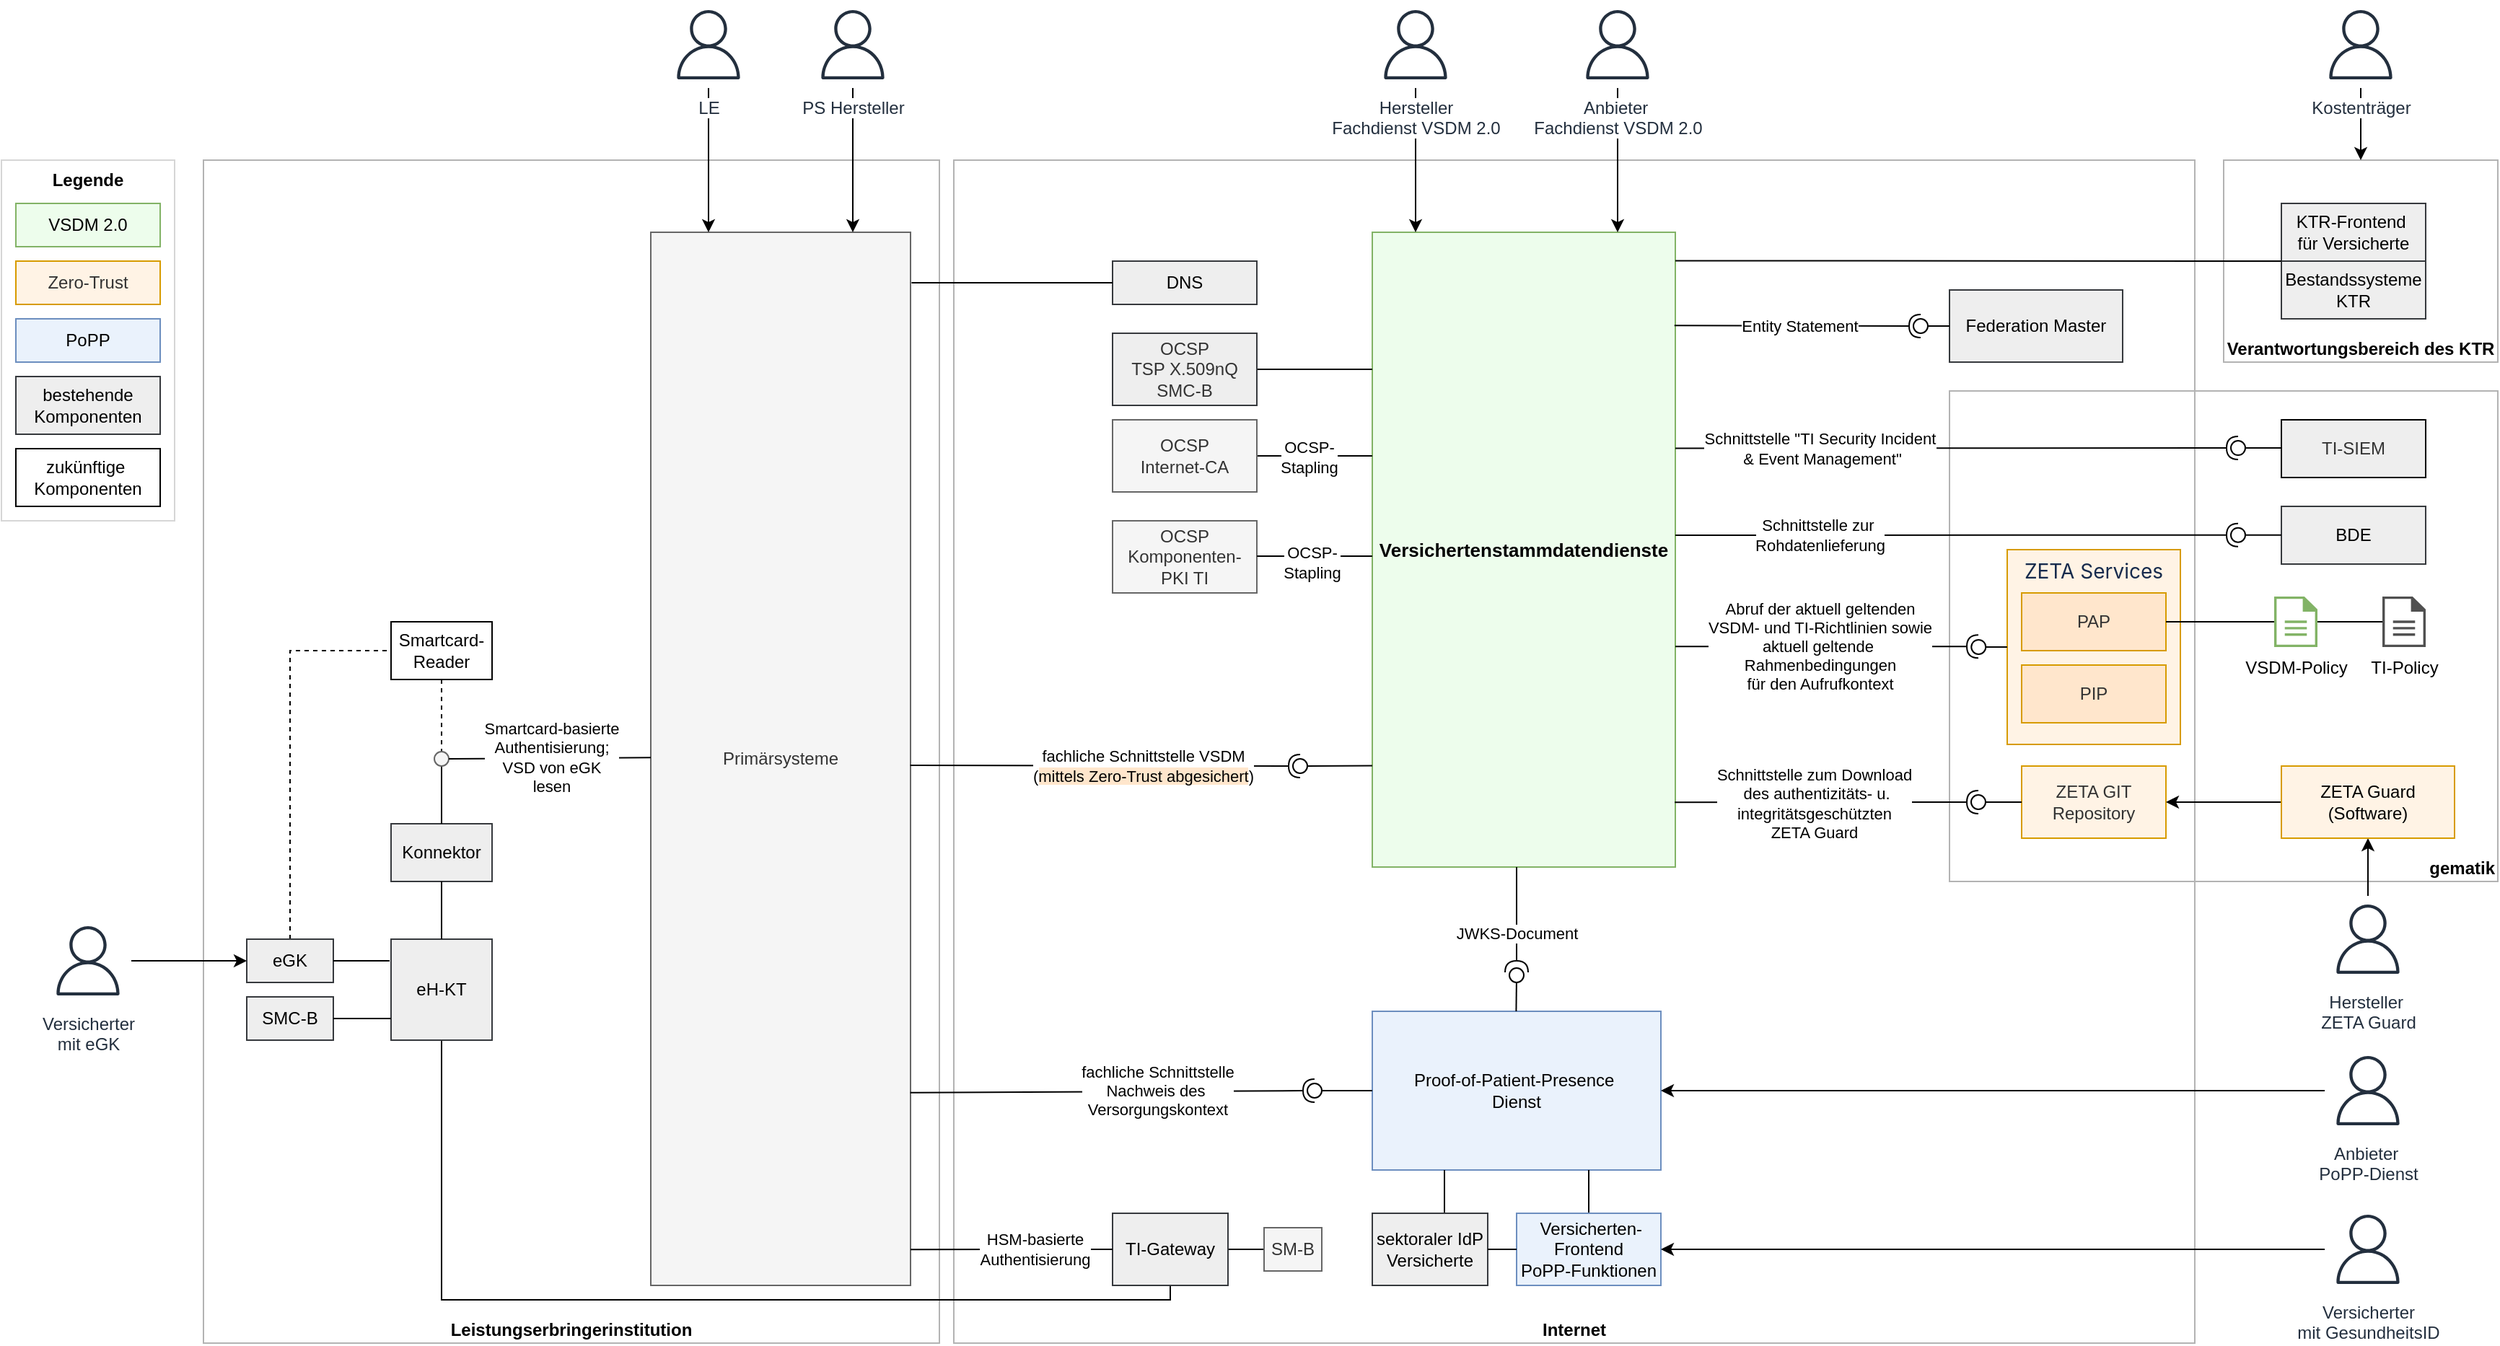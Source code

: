 <?xml version="1.0" encoding="UTF-8"?>
<mxfile version="24.9.3">
  <diagram id="Ito_MyNbZtN8Uy-qMeaC" name="Seite-1">
    <mxGraphModel dx="1962" dy="504" grid="1" gridSize="10" guides="1" tooltips="1" connect="1" arrows="1" fold="1" page="0" pageScale="1" pageWidth="827" pageHeight="1169" math="0" shadow="0">
      <root>
        <mxCell id="0" />
        <mxCell id="1" parent="0" />
        <mxCell id="FyHCh8bEskAlY5_nFXaD-1" value="&lt;b&gt;Internet&lt;/b&gt;" style="rounded=0;whiteSpace=wrap;html=1;fillColor=none;verticalAlign=bottom;strokeColor=#B3B3B3;" parent="1" vertex="1">
          <mxGeometry x="320" y="580" width="860" height="820" as="geometry" />
        </mxCell>
        <mxCell id="7r3_GzcPA1Ff1srK4CZt-50" value="&lt;b&gt;gematik&lt;/b&gt;" style="rounded=0;whiteSpace=wrap;html=1;fillColor=none;verticalAlign=bottom;strokeColor=#B3B3B3;align=right;" parent="1" vertex="1">
          <mxGeometry x="1010" y="740" width="380" height="340" as="geometry" />
        </mxCell>
        <mxCell id="7r3_GzcPA1Ff1srK4CZt-43" value="&lt;b&gt;Leistungserbringerinstitution&lt;/b&gt;" style="rounded=0;whiteSpace=wrap;html=1;fillColor=none;verticalAlign=bottom;strokeColor=#B3B3B3;" parent="1" vertex="1">
          <mxGeometry x="-200" y="580" width="510" height="820" as="geometry" />
        </mxCell>
        <mxCell id="4OYm2e_6WiD1Fyj-02Lt-1" value="&lt;b&gt;Verantwortungsbereich des KTR&lt;/b&gt;" style="rounded=0;whiteSpace=wrap;html=1;fillColor=none;verticalAlign=bottom;strokeColor=#B3B3B3;" parent="1" vertex="1">
          <mxGeometry x="1200" y="580" width="190" height="140" as="geometry" />
        </mxCell>
        <mxCell id="DJ1CTEhH9MOjnAV6Be49-39" value="Primärsysteme" style="rounded=0;whiteSpace=wrap;html=1;fillColor=#f5f5f5;strokeColor=#666666;verticalAlign=middle;fontColor=#333333;" parent="1" vertex="1">
          <mxGeometry x="110" y="630" width="180" height="730" as="geometry" />
        </mxCell>
        <mxCell id="DJ1CTEhH9MOjnAV6Be49-136" value="&lt;b style=&quot;font-size: 13px;&quot;&gt;Versichertenstammdatendienste&lt;/b&gt;" style="rounded=0;whiteSpace=wrap;html=1;fillColor=#EDFDEC;verticalAlign=middle;strokeColor=#82B366;strokeWidth=1;fontSize=13;" parent="1" vertex="1">
          <mxGeometry x="610" y="630" width="210" height="440" as="geometry" />
        </mxCell>
        <mxCell id="DJ1CTEhH9MOjnAV6Be49-88" value="" style="ellipse;whiteSpace=wrap;html=1;align=center;aspect=fixed;fillColor=none;strokeColor=none;resizable=0;perimeter=centerPerimeter;rotatable=0;allowArrows=0;points=[];outlineConnect=1;" parent="1" vertex="1">
          <mxGeometry x="135" y="910" width="10" height="10" as="geometry" />
        </mxCell>
        <mxCell id="DJ1CTEhH9MOjnAV6Be49-121" value="&lt;div&gt;Konnektor&lt;/div&gt;" style="rounded=0;whiteSpace=wrap;html=1;fillColor=#eeeeee;strokeColor=#36393d;" parent="1" vertex="1">
          <mxGeometry x="-70" y="1040" width="70" height="40" as="geometry" />
        </mxCell>
        <mxCell id="eo8h5L6wb77sOftwjsDa-3" value="" style="edgeStyle=orthogonalEdgeStyle;rounded=0;orthogonalLoop=1;jettySize=auto;html=1;entryX=0;entryY=0.5;entryDx=0;entryDy=0;endArrow=none;endFill=0;exitX=0.5;exitY=0;exitDx=0;exitDy=0;dashed=1;" parent="1" source="DJ1CTEhH9MOjnAV6Be49-124" target="eo8h5L6wb77sOftwjsDa-1" edge="1">
          <mxGeometry relative="1" as="geometry">
            <mxPoint x="-190.0" y="960" as="targetPoint" />
            <Array as="points">
              <mxPoint x="-140" y="920" />
            </Array>
            <mxPoint x="-360" y="1030" as="sourcePoint" />
          </mxGeometry>
        </mxCell>
        <mxCell id="DJ1CTEhH9MOjnAV6Be49-124" value="&lt;div&gt;eGK&lt;/div&gt;" style="rounded=0;whiteSpace=wrap;html=1;fillColor=#eeeeee;strokeColor=#36393d;" parent="1" vertex="1">
          <mxGeometry x="-170" y="1120" width="60" height="30" as="geometry" />
        </mxCell>
        <mxCell id="DJ1CTEhH9MOjnAV6Be49-125" value="&lt;div&gt;SMC-B&lt;/div&gt;" style="rounded=0;whiteSpace=wrap;html=1;fillColor=#eeeeee;strokeColor=#36393d;" parent="1" vertex="1">
          <mxGeometry x="-170" y="1160" width="60" height="30" as="geometry" />
        </mxCell>
        <mxCell id="DJ1CTEhH9MOjnAV6Be49-128" value="" style="edgeStyle=orthogonalEdgeStyle;rounded=0;orthogonalLoop=1;jettySize=auto;html=1;endArrow=none;endFill=0;exitX=0.5;exitY=0;exitDx=0;exitDy=0;entryX=0.5;entryY=1;entryDx=0;entryDy=0;" parent="1" source="DJ1CTEhH9MOjnAV6Be49-121" target="apQYNu_TYjRLpaY6OhPT-10" edge="1">
          <mxGeometry relative="1" as="geometry">
            <mxPoint x="90" y="1090" as="sourcePoint" />
            <mxPoint x="35" y="970" as="targetPoint" />
            <Array as="points">
              <mxPoint x="-35" y="1020" />
              <mxPoint x="-35" y="1020" />
            </Array>
          </mxGeometry>
        </mxCell>
        <mxCell id="sghAxGwC1f5Z2AIIb8cQ-3" value="" style="edgeStyle=orthogonalEdgeStyle;rounded=0;orthogonalLoop=1;jettySize=auto;html=1;entryX=0.5;entryY=1;entryDx=0;entryDy=0;horizontal=0;endArrow=none;endFill=0;exitX=0.5;exitY=1;exitDx=0;exitDy=0;" parent="1" source="DJ1CTEhH9MOjnAV6Be49-129" target="5G5OT7JSmFy8RFtV0Rsk-2" edge="1">
          <mxGeometry relative="1" as="geometry">
            <mxPoint x="480" y="1440" as="targetPoint" />
            <Array as="points">
              <mxPoint x="470" y="1370" />
              <mxPoint x="-35" y="1370" />
            </Array>
          </mxGeometry>
        </mxCell>
        <mxCell id="sghAxGwC1f5Z2AIIb8cQ-5" value="" style="edgeStyle=orthogonalEdgeStyle;rounded=0;orthogonalLoop=1;jettySize=auto;html=1;endArrow=none;endFill=0;" parent="1" source="DJ1CTEhH9MOjnAV6Be49-129" target="sghAxGwC1f5Z2AIIb8cQ-4" edge="1">
          <mxGeometry relative="1" as="geometry" />
        </mxCell>
        <mxCell id="DJ1CTEhH9MOjnAV6Be49-129" value="&lt;div&gt;TI-Gateway&lt;/div&gt;" style="rounded=0;whiteSpace=wrap;html=1;fillColor=#eeeeee;strokeColor=#36393d;" parent="1" vertex="1">
          <mxGeometry x="430" y="1310" width="80" height="50" as="geometry" />
        </mxCell>
        <mxCell id="DJ1CTEhH9MOjnAV6Be49-150" value="&lt;div&gt;KTR-Frontend&amp;nbsp;&lt;/div&gt;&lt;div&gt;für Versicherte&lt;/div&gt;" style="rounded=0;whiteSpace=wrap;html=1;fillColor=#eeeeee;strokeColor=#36393d;" parent="1" vertex="1">
          <mxGeometry x="1240" y="610" width="100" height="40" as="geometry" />
        </mxCell>
        <mxCell id="5G5OT7JSmFy8RFtV0Rsk-2" value="eH-KT" style="rounded=0;whiteSpace=wrap;html=1;fillColor=#eeeeee;strokeColor=#36393d;" parent="1" vertex="1">
          <mxGeometry x="-70" y="1120" width="70" height="70" as="geometry" />
        </mxCell>
        <mxCell id="_t8oclMrCzKPHawvDF4B-3" value="&lt;div&gt;Bestandssysteme&lt;/div&gt;&lt;div&gt;KTR&lt;/div&gt;" style="rounded=0;whiteSpace=wrap;html=1;fillColor=#eeeeee;strokeColor=#36393d;" parent="1" vertex="1">
          <mxGeometry x="1240" y="650" width="100" height="40" as="geometry" />
        </mxCell>
        <mxCell id="iwv0ETxdwZzR3giWEsvY-16" value="&lt;span style=&quot;font-weight: normal;&quot;&gt;Proof-of-Patient-Presence&amp;nbsp;&lt;/span&gt;&lt;div&gt;&lt;span style=&quot;font-weight: normal;&quot;&gt;Dienst&lt;/span&gt;&lt;/div&gt;" style="rounded=0;whiteSpace=wrap;html=1;fillColor=#EAF2FC;strokeColor=#6c8ebf;verticalAlign=middle;fontStyle=1" parent="1" vertex="1">
          <mxGeometry x="610" y="1170" width="200" height="110" as="geometry" />
        </mxCell>
        <mxCell id="iwv0ETxdwZzR3giWEsvY-18" value="" style="rounded=0;orthogonalLoop=1;jettySize=auto;html=1;endArrow=oval;endFill=0;sketch=0;sourcePerimeterSpacing=0;targetPerimeterSpacing=0;endSize=10;exitX=0;exitY=0.5;exitDx=0;exitDy=0;" parent="1" source="iwv0ETxdwZzR3giWEsvY-16" edge="1">
          <mxGeometry relative="1" as="geometry">
            <mxPoint x="620" y="1224.58" as="sourcePoint" />
            <mxPoint x="570" y="1225" as="targetPoint" />
          </mxGeometry>
        </mxCell>
        <mxCell id="iwv0ETxdwZzR3giWEsvY-19" value="" style="rounded=0;orthogonalLoop=1;jettySize=auto;html=1;endArrow=halfCircle;endFill=0;endSize=6;strokeWidth=1;sketch=0;exitX=0.999;exitY=0.817;exitDx=0;exitDy=0;exitPerimeter=0;" parent="1" source="DJ1CTEhH9MOjnAV6Be49-39" edge="1">
          <mxGeometry relative="1" as="geometry">
            <mxPoint x="290" y="1224" as="sourcePoint" />
            <mxPoint x="570" y="1225" as="targetPoint" />
            <Array as="points" />
          </mxGeometry>
        </mxCell>
        <mxCell id="iwv0ETxdwZzR3giWEsvY-20" value="&lt;div&gt;fachliche Schnittstelle&lt;/div&gt;&lt;div&gt;Nachweis des&amp;nbsp;&lt;div&gt;Versorgungskontext&lt;/div&gt;&lt;/div&gt;" style="edgeLabel;html=1;align=center;verticalAlign=middle;resizable=0;points=[];" parent="iwv0ETxdwZzR3giWEsvY-19" vertex="1" connectable="0">
          <mxGeometry x="-0.055" y="1" relative="1" as="geometry">
            <mxPoint x="38" as="offset" />
          </mxGeometry>
        </mxCell>
        <mxCell id="eo8h5L6wb77sOftwjsDa-4" value="" style="edgeStyle=orthogonalEdgeStyle;rounded=0;orthogonalLoop=1;jettySize=auto;html=1;endArrow=none;endFill=0;entryX=0.5;entryY=0;entryDx=0;entryDy=0;dashed=1;" parent="1" source="eo8h5L6wb77sOftwjsDa-1" target="apQYNu_TYjRLpaY6OhPT-10" edge="1">
          <mxGeometry relative="1" as="geometry">
            <mxPoint x="-85" y="970" as="targetPoint" />
            <Array as="points">
              <mxPoint x="-35" y="950" />
              <mxPoint x="-35" y="950" />
            </Array>
          </mxGeometry>
        </mxCell>
        <mxCell id="eo8h5L6wb77sOftwjsDa-1" value="Smartcard-Reader" style="rounded=0;whiteSpace=wrap;html=1;" parent="1" vertex="1">
          <mxGeometry x="-70" y="900" width="70" height="40" as="geometry" />
        </mxCell>
        <mxCell id="PK8wyOWPcJrgQUWyqHeW-10" value="" style="edgeStyle=orthogonalEdgeStyle;rounded=0;orthogonalLoop=1;jettySize=auto;html=1;endArrow=none;endFill=0;entryX=0;entryY=1;entryDx=0;entryDy=0;exitX=1;exitY=0.045;exitDx=0;exitDy=0;exitPerimeter=0;" parent="1" source="DJ1CTEhH9MOjnAV6Be49-136" target="DJ1CTEhH9MOjnAV6Be49-150" edge="1">
          <mxGeometry relative="1" as="geometry">
            <Array as="points">
              <mxPoint x="955" y="650" />
            </Array>
            <mxPoint x="800" y="730" as="targetPoint" />
            <mxPoint x="820" y="680" as="sourcePoint" />
          </mxGeometry>
        </mxCell>
        <mxCell id="PK8wyOWPcJrgQUWyqHeW-22" value="&lt;div style=&quot;color: rgb(51, 51, 51);&quot;&gt;ZETA GIT Repository&lt;/div&gt;" style="rounded=0;whiteSpace=wrap;html=1;fillColor=#FFF3E5;strokeColor=#D79B00;" parent="1" vertex="1">
          <mxGeometry x="1060" y="1000" width="100" height="50" as="geometry" />
        </mxCell>
        <mxCell id="PK8wyOWPcJrgQUWyqHeW-27" value="" style="edgeStyle=orthogonalEdgeStyle;rounded=0;orthogonalLoop=1;jettySize=auto;html=1;endArrow=none;endFill=0;exitX=1;exitY=0.5;exitDx=0;exitDy=0;" parent="1" source="PK8wyOWPcJrgQUWyqHeW-28" edge="1">
          <mxGeometry relative="1" as="geometry">
            <mxPoint x="1215" y="1060" as="sourcePoint" />
            <Array as="points">
              <mxPoint x="610" y="725" />
            </Array>
            <mxPoint x="610" y="725" as="targetPoint" />
          </mxGeometry>
        </mxCell>
        <mxCell id="PK8wyOWPcJrgQUWyqHeW-28" value="&lt;div style=&quot;color: rgb(51, 51, 51);&quot;&gt;OCSP&lt;/div&gt;&lt;div style=&quot;color: rgb(51, 51, 51);&quot;&gt;TSP X.509nQ&lt;/div&gt;&lt;div style=&quot;color: rgb(51, 51, 51);&quot;&gt;SMC-B&lt;/div&gt;" style="rounded=0;whiteSpace=wrap;html=1;fillColor=#eeeeee;strokeColor=#36393d;" parent="1" vertex="1">
          <mxGeometry x="430" y="700" width="100" height="50" as="geometry" />
        </mxCell>
        <mxCell id="PK8wyOWPcJrgQUWyqHeW-34" value="&lt;span style=&quot;&quot;&gt;VSDM-Policy&lt;/span&gt;" style="sketch=0;pointerEvents=1;shadow=0;dashed=0;html=1;strokeColor=none;fillColor=#82B366;labelPosition=center;verticalLabelPosition=bottom;verticalAlign=top;outlineConnect=0;align=center;shape=mxgraph.office.concepts.document;labelBackgroundColor=#FFFFFF;" parent="1" vertex="1">
          <mxGeometry x="1235" y="882.5" width="30" height="35" as="geometry" />
        </mxCell>
        <mxCell id="PK8wyOWPcJrgQUWyqHeW-36" value="&lt;div&gt;DNS&lt;/div&gt;" style="rounded=0;whiteSpace=wrap;html=1;fillColor=#eeeeee;strokeColor=#36393d;" parent="1" vertex="1">
          <mxGeometry x="430" y="650" width="100" height="30" as="geometry" />
        </mxCell>
        <mxCell id="PK8wyOWPcJrgQUWyqHeW-37" value="" style="edgeStyle=orthogonalEdgeStyle;rounded=0;orthogonalLoop=1;jettySize=auto;html=1;endArrow=none;endFill=0;entryX=0.75;entryY=1;entryDx=0;entryDy=0;" parent="1" target="iwv0ETxdwZzR3giWEsvY-16" edge="1">
          <mxGeometry relative="1" as="geometry">
            <mxPoint x="810" y="1255" as="targetPoint" />
            <mxPoint x="760" y="1310" as="sourcePoint" />
            <Array as="points">
              <mxPoint x="760" y="1310" />
              <mxPoint x="760" y="1310" />
            </Array>
          </mxGeometry>
        </mxCell>
        <mxCell id="F00vXslu6UJQkv7DA1sc-1" value="&lt;b&gt;Legende&lt;/b&gt;" style="rounded=0;whiteSpace=wrap;html=1;fillColor=none;verticalAlign=top;strokeColor=#D6D6D6;" parent="1" vertex="1">
          <mxGeometry x="-340" y="580" width="120" height="250" as="geometry" />
        </mxCell>
        <mxCell id="F00vXslu6UJQkv7DA1sc-2" value="VSDM 2.0" style="rounded=0;whiteSpace=wrap;html=1;fillColor=#EDFDEC;verticalAlign=middle;strokeColor=#82B366;strokeWidth=1;" parent="1" vertex="1">
          <mxGeometry x="-330" y="610" width="100" height="30" as="geometry" />
        </mxCell>
        <mxCell id="F00vXslu6UJQkv7DA1sc-3" value="&lt;div style=&quot;color: rgb(51, 51, 51);&quot;&gt;Zero-Trust&lt;/div&gt;" style="rounded=0;whiteSpace=wrap;html=1;fillColor=#FFF3E5;strokeColor=#D79B00;verticalAlign=middle;" parent="1" vertex="1">
          <mxGeometry x="-330" y="650" width="100" height="30" as="geometry" />
        </mxCell>
        <mxCell id="F00vXslu6UJQkv7DA1sc-4" value="PoPP" style="rounded=0;whiteSpace=wrap;html=1;fillColor=#EAF2FC;strokeColor=#6c8ebf;verticalAlign=middle;" parent="1" vertex="1">
          <mxGeometry x="-330" y="690" width="100" height="30" as="geometry" />
        </mxCell>
        <mxCell id="F00vXslu6UJQkv7DA1sc-5" value="&lt;div&gt;bestehende&lt;/div&gt;&lt;div&gt;Komponenten&lt;/div&gt;" style="rounded=0;whiteSpace=wrap;html=1;fillColor=#eeeeee;strokeColor=#36393d;verticalAlign=middle;" parent="1" vertex="1">
          <mxGeometry x="-330" y="730" width="100" height="40" as="geometry" />
        </mxCell>
        <mxCell id="xw6-G3KP_joXvZ01hYXk-2" value="" style="edgeStyle=orthogonalEdgeStyle;rounded=0;orthogonalLoop=1;jettySize=auto;html=1;endArrow=none;endFill=0;entryX=0.25;entryY=1;entryDx=0;entryDy=0;exitX=0.5;exitY=0;exitDx=0;exitDy=0;" parent="1" target="iwv0ETxdwZzR3giWEsvY-16" edge="1">
          <mxGeometry relative="1" as="geometry">
            <mxPoint x="810" y="1190" as="targetPoint" />
            <mxPoint x="650" y="1310" as="sourcePoint" />
            <Array as="points">
              <mxPoint x="660" y="1310" />
            </Array>
          </mxGeometry>
        </mxCell>
        <mxCell id="7r3_GzcPA1Ff1srK4CZt-14" value="&lt;div&gt;&amp;nbsp;Versicherten-Frontend&lt;/div&gt;&lt;div&gt;&lt;span style=&quot;background-color: initial;&quot;&gt;PoPP-&lt;/span&gt;Funktionen&lt;/div&gt;" style="rounded=0;whiteSpace=wrap;html=1;fillColor=#EAF2FC;strokeColor=#6C8EBF;" parent="1" vertex="1">
          <mxGeometry x="710" y="1310" width="100" height="50" as="geometry" />
        </mxCell>
        <mxCell id="7r3_GzcPA1Ff1srK4CZt-15" value="&lt;div&gt;sektoraler&amp;nbsp;&lt;span style=&quot;background-color: initial;&quot;&gt;IdP&lt;/span&gt;&lt;/div&gt;&lt;div&gt;Versicherte&lt;/div&gt;" style="rounded=0;whiteSpace=wrap;html=1;fillColor=#eeeeee;strokeColor=#36393d;" parent="1" vertex="1">
          <mxGeometry x="610" y="1310" width="80" height="50" as="geometry" />
        </mxCell>
        <mxCell id="7r3_GzcPA1Ff1srK4CZt-16" value="" style="edgeStyle=orthogonalEdgeStyle;rounded=0;orthogonalLoop=1;jettySize=auto;html=1;endArrow=none;endFill=0;" parent="1" source="7r3_GzcPA1Ff1srK4CZt-14" target="7r3_GzcPA1Ff1srK4CZt-15" edge="1">
          <mxGeometry relative="1" as="geometry" />
        </mxCell>
        <mxCell id="7r3_GzcPA1Ff1srK4CZt-41" value="" style="edgeStyle=orthogonalEdgeStyle;rounded=0;orthogonalLoop=1;jettySize=auto;html=1;entryX=0.5;entryY=1;entryDx=0;entryDy=0;" parent="1" source="7r3_GzcPA1Ff1srK4CZt-20" target="7r3_GzcPA1Ff1srK4CZt-38" edge="1">
          <mxGeometry relative="1" as="geometry">
            <mxPoint x="1450" y="940" as="targetPoint" />
          </mxGeometry>
        </mxCell>
        <mxCell id="7r3_GzcPA1Ff1srK4CZt-20" value="&lt;span style=&quot;background-color: rgb(255, 255, 255);&quot;&gt;Hersteller&amp;nbsp;&lt;/span&gt;&lt;div&gt;&lt;span style=&quot;background-color: rgb(255, 255, 255);&quot;&gt;ZETA Guard&lt;/span&gt;&lt;/div&gt;" style="sketch=0;outlineConnect=0;fontColor=#232F3E;gradientColor=none;strokeColor=#232F3E;fillColor=#ffffff;dashed=0;verticalLabelPosition=bottom;verticalAlign=top;align=center;html=1;fontSize=12;fontStyle=0;aspect=fixed;shape=mxgraph.aws4.resourceIcon;resIcon=mxgraph.aws4.user;" parent="1" vertex="1">
          <mxGeometry x="1270" y="1090" width="60" height="60" as="geometry" />
        </mxCell>
        <mxCell id="7r3_GzcPA1Ff1srK4CZt-22" value="" style="edgeStyle=orthogonalEdgeStyle;rounded=0;orthogonalLoop=1;jettySize=auto;html=1;" parent="1" source="7r3_GzcPA1Ff1srK4CZt-21" edge="1">
          <mxGeometry relative="1" as="geometry">
            <mxPoint x="780" y="630" as="targetPoint" />
          </mxGeometry>
        </mxCell>
        <mxCell id="7r3_GzcPA1Ff1srK4CZt-21" value="&lt;span style=&quot;background-color: rgb(255, 255, 255);&quot;&gt;Anbieter&amp;nbsp;&lt;/span&gt;&lt;div&gt;&lt;span style=&quot;background-color: rgb(255, 255, 255);&quot;&gt;Fachdienst VSDM 2.0&lt;/span&gt;&lt;/div&gt;" style="sketch=0;outlineConnect=0;fontColor=#232F3E;gradientColor=none;strokeColor=#232F3E;fillColor=#ffffff;dashed=0;verticalLabelPosition=bottom;verticalAlign=top;align=center;html=1;fontSize=12;fontStyle=0;aspect=fixed;shape=mxgraph.aws4.resourceIcon;resIcon=mxgraph.aws4.user;" parent="1" vertex="1">
          <mxGeometry x="750" y="470" width="60" height="60" as="geometry" />
        </mxCell>
        <mxCell id="7r3_GzcPA1Ff1srK4CZt-23" value="" style="edgeStyle=orthogonalEdgeStyle;rounded=0;orthogonalLoop=1;jettySize=auto;html=1;" parent="1" source="7r3_GzcPA1Ff1srK4CZt-24" edge="1">
          <mxGeometry relative="1" as="geometry">
            <mxPoint x="150" y="630" as="targetPoint" />
          </mxGeometry>
        </mxCell>
        <mxCell id="7r3_GzcPA1Ff1srK4CZt-24" value="&lt;span style=&quot;background-color: rgb(255, 255, 255);&quot;&gt;LE&lt;/span&gt;" style="sketch=0;outlineConnect=0;fontColor=#232F3E;gradientColor=none;strokeColor=#232F3E;fillColor=#ffffff;dashed=0;verticalLabelPosition=bottom;verticalAlign=top;align=center;html=1;fontSize=12;fontStyle=0;aspect=fixed;shape=mxgraph.aws4.resourceIcon;resIcon=mxgraph.aws4.user;" parent="1" vertex="1">
          <mxGeometry x="120" y="470" width="60" height="60" as="geometry" />
        </mxCell>
        <mxCell id="7r3_GzcPA1Ff1srK4CZt-25" value="" style="edgeStyle=orthogonalEdgeStyle;rounded=0;orthogonalLoop=1;jettySize=auto;html=1;" parent="1" source="7r3_GzcPA1Ff1srK4CZt-26" edge="1">
          <mxGeometry relative="1" as="geometry">
            <mxPoint x="250" y="630" as="targetPoint" />
          </mxGeometry>
        </mxCell>
        <mxCell id="7r3_GzcPA1Ff1srK4CZt-26" value="&lt;span style=&quot;background-color: rgb(255, 255, 255);&quot;&gt;PS Hersteller&lt;/span&gt;" style="sketch=0;outlineConnect=0;fontColor=#232F3E;gradientColor=none;strokeColor=#232F3E;fillColor=#ffffff;dashed=0;verticalLabelPosition=bottom;verticalAlign=top;align=center;html=1;fontSize=12;fontStyle=0;aspect=fixed;shape=mxgraph.aws4.resourceIcon;resIcon=mxgraph.aws4.user;" parent="1" vertex="1">
          <mxGeometry x="220" y="470" width="60" height="60" as="geometry" />
        </mxCell>
        <mxCell id="7r3_GzcPA1Ff1srK4CZt-30" value="" style="edgeStyle=orthogonalEdgeStyle;rounded=0;orthogonalLoop=1;jettySize=auto;html=1;entryX=1;entryY=0.5;entryDx=0;entryDy=0;" parent="1" source="7r3_GzcPA1Ff1srK4CZt-27" target="7r3_GzcPA1Ff1srK4CZt-14" edge="1">
          <mxGeometry relative="1" as="geometry">
            <mxPoint x="860" y="1335" as="targetPoint" />
          </mxGeometry>
        </mxCell>
        <mxCell id="7r3_GzcPA1Ff1srK4CZt-27" value="&lt;span style=&quot;background-color: rgb(255, 255, 255);&quot;&gt;Versicherter&lt;/span&gt;&lt;div&gt;&lt;span style=&quot;background-color: rgb(255, 255, 255);&quot;&gt;mit GesundheitsID&lt;/span&gt;&lt;/div&gt;" style="sketch=0;outlineConnect=0;fontColor=#232F3E;gradientColor=none;strokeColor=#232F3E;fillColor=#ffffff;dashed=0;verticalLabelPosition=bottom;verticalAlign=top;align=center;html=1;fontSize=12;fontStyle=0;aspect=fixed;shape=mxgraph.aws4.resourceIcon;resIcon=mxgraph.aws4.user;" parent="1" vertex="1">
          <mxGeometry x="1270" y="1305" width="60" height="60" as="geometry" />
        </mxCell>
        <mxCell id="7r3_GzcPA1Ff1srK4CZt-32" value="" style="edgeStyle=orthogonalEdgeStyle;rounded=0;orthogonalLoop=1;jettySize=auto;html=1;entryX=0;entryY=0.5;entryDx=0;entryDy=0;" parent="1" source="7r3_GzcPA1Ff1srK4CZt-31" target="DJ1CTEhH9MOjnAV6Be49-124" edge="1">
          <mxGeometry relative="1" as="geometry" />
        </mxCell>
        <mxCell id="7r3_GzcPA1Ff1srK4CZt-31" value="&lt;span style=&quot;background-color: rgb(255, 255, 255);&quot;&gt;Versicherter&lt;/span&gt;&lt;div&gt;&lt;span style=&quot;background-color: rgb(255, 255, 255);&quot;&gt;mit eGK&lt;/span&gt;&lt;/div&gt;" style="sketch=0;outlineConnect=0;fontColor=#232F3E;gradientColor=none;strokeColor=#232F3E;fillColor=#ffffff;dashed=0;verticalLabelPosition=bottom;verticalAlign=top;align=center;html=1;fontSize=12;fontStyle=0;aspect=fixed;shape=mxgraph.aws4.resourceIcon;resIcon=mxgraph.aws4.user;" parent="1" vertex="1">
          <mxGeometry x="-310" y="1105" width="60" height="60" as="geometry" />
        </mxCell>
        <mxCell id="7r3_GzcPA1Ff1srK4CZt-35" value="" style="edgeStyle=orthogonalEdgeStyle;rounded=0;orthogonalLoop=1;jettySize=auto;html=1;entryX=1;entryY=0.5;entryDx=0;entryDy=0;" parent="1" source="7r3_GzcPA1Ff1srK4CZt-33" target="iwv0ETxdwZzR3giWEsvY-16" edge="1">
          <mxGeometry relative="1" as="geometry">
            <mxPoint x="880" y="1230.0" as="targetPoint" />
          </mxGeometry>
        </mxCell>
        <mxCell id="7r3_GzcPA1Ff1srK4CZt-33" value="&lt;span style=&quot;background-color: rgb(255, 255, 255);&quot;&gt;Anbieter&amp;nbsp;&lt;/span&gt;&lt;div&gt;&lt;span style=&quot;background-color: rgb(255, 255, 255);&quot;&gt;PoPP-Dienst&lt;/span&gt;&lt;/div&gt;" style="sketch=0;outlineConnect=0;fontColor=#232F3E;gradientColor=none;strokeColor=#232F3E;fillColor=#ffffff;dashed=0;verticalLabelPosition=bottom;verticalAlign=top;align=center;html=1;fontSize=12;fontStyle=0;aspect=fixed;shape=mxgraph.aws4.resourceIcon;resIcon=mxgraph.aws4.user;" parent="1" vertex="1">
          <mxGeometry x="1270" y="1195" width="60" height="60" as="geometry" />
        </mxCell>
        <mxCell id="7r3_GzcPA1Ff1srK4CZt-36" value="" style="edgeStyle=orthogonalEdgeStyle;rounded=0;orthogonalLoop=1;jettySize=auto;html=1;entryX=0.5;entryY=0;entryDx=0;entryDy=0;" parent="1" source="7r3_GzcPA1Ff1srK4CZt-37" target="4OYm2e_6WiD1Fyj-02Lt-1" edge="1">
          <mxGeometry relative="1" as="geometry">
            <mxPoint x="1451" y="600" as="targetPoint" />
          </mxGeometry>
        </mxCell>
        <mxCell id="7r3_GzcPA1Ff1srK4CZt-37" value="&lt;span style=&quot;background-color: rgb(255, 255, 255);&quot;&gt;Kostenträger&lt;/span&gt;" style="sketch=0;outlineConnect=0;fontColor=#232F3E;gradientColor=none;strokeColor=#232F3E;fillColor=#ffffff;dashed=0;verticalLabelPosition=bottom;verticalAlign=top;align=center;html=1;fontSize=12;fontStyle=0;aspect=fixed;shape=mxgraph.aws4.resourceIcon;resIcon=mxgraph.aws4.user;" parent="1" vertex="1">
          <mxGeometry x="1265" y="470" width="60" height="60" as="geometry" />
        </mxCell>
        <mxCell id="7r3_GzcPA1Ff1srK4CZt-39" value="" style="edgeStyle=orthogonalEdgeStyle;rounded=0;orthogonalLoop=1;jettySize=auto;html=1;" parent="1" source="7r3_GzcPA1Ff1srK4CZt-38" target="PK8wyOWPcJrgQUWyqHeW-22" edge="1">
          <mxGeometry relative="1" as="geometry" />
        </mxCell>
        <mxCell id="7r3_GzcPA1Ff1srK4CZt-38" value="&lt;div&gt;&lt;span style=&quot;background-color: initial;&quot;&gt;ZETA Guard (Software)&lt;/span&gt;&lt;/div&gt;" style="rounded=0;whiteSpace=wrap;html=1;align=center;verticalAlign=middle;fillColor=#fff3e5;strokeColor=#d79b00;" parent="1" vertex="1">
          <mxGeometry x="1240" y="1000" width="120" height="50" as="geometry" />
        </mxCell>
        <mxCell id="7r3_GzcPA1Ff1srK4CZt-44" value="" style="edgeStyle=orthogonalEdgeStyle;rounded=0;orthogonalLoop=1;jettySize=auto;html=1;endArrow=none;endFill=0;exitX=0;exitY=0.5;exitDx=0;exitDy=0;entryX=1;entryY=0.966;entryDx=0;entryDy=0;entryPerimeter=0;" parent="1" source="DJ1CTEhH9MOjnAV6Be49-129" target="DJ1CTEhH9MOjnAV6Be49-39" edge="1">
          <mxGeometry relative="1" as="geometry">
            <mxPoint x="255" y="1370" as="sourcePoint" />
            <mxPoint x="255" y="1300" as="targetPoint" />
            <Array as="points" />
          </mxGeometry>
        </mxCell>
        <mxCell id="7r3_GzcPA1Ff1srK4CZt-45" value="HSM-basierte&lt;div&gt;Authentisierung&lt;/div&gt;" style="edgeLabel;html=1;align=center;verticalAlign=middle;resizable=0;points=[];" parent="7r3_GzcPA1Ff1srK4CZt-44" vertex="1" connectable="0">
          <mxGeometry x="-0.032" relative="1" as="geometry">
            <mxPoint x="14" as="offset" />
          </mxGeometry>
        </mxCell>
        <mxCell id="7r3_GzcPA1Ff1srK4CZt-48" value="&lt;div&gt;TI-SIEM&lt;/div&gt;" style="rounded=0;whiteSpace=wrap;html=1;fillColor=#EEEEEE;strokeColor=#000000;fontColor=#333333;" parent="1" vertex="1">
          <mxGeometry x="1240" y="760" width="100" height="40" as="geometry" />
        </mxCell>
        <mxCell id="7r3_GzcPA1Ff1srK4CZt-49" value="&lt;div&gt;BDE&lt;/div&gt;" style="rounded=0;whiteSpace=wrap;html=1;fillColor=#eeeeee;strokeColor=#36393d;" parent="1" vertex="1">
          <mxGeometry x="1240" y="820" width="100" height="40" as="geometry" />
        </mxCell>
        <mxCell id="7r3_GzcPA1Ff1srK4CZt-54" value="" style="rounded=0;orthogonalLoop=1;jettySize=auto;html=1;endArrow=oval;endFill=0;sketch=0;sourcePerimeterSpacing=0;targetPerimeterSpacing=0;endSize=10;exitX=0;exitY=0.704;exitDx=0;exitDy=0;exitPerimeter=0;" parent="1" edge="1">
          <mxGeometry relative="1" as="geometry">
            <mxPoint x="610" y="999.76" as="sourcePoint" />
            <mxPoint x="560" y="1000" as="targetPoint" />
          </mxGeometry>
        </mxCell>
        <mxCell id="7r3_GzcPA1Ff1srK4CZt-55" value="" style="rounded=0;orthogonalLoop=1;jettySize=auto;html=1;endArrow=halfCircle;endFill=0;endSize=6;strokeWidth=1;sketch=0;exitX=0.999;exitY=0.424;exitDx=0;exitDy=0;exitPerimeter=0;" parent="1" edge="1">
          <mxGeometry relative="1" as="geometry">
            <mxPoint x="289.82" y="999.52" as="sourcePoint" />
            <mxPoint x="560" y="1000" as="targetPoint" />
            <Array as="points" />
          </mxGeometry>
        </mxCell>
        <mxCell id="7r3_GzcPA1Ff1srK4CZt-56" value="&lt;div&gt;&lt;div&gt;fachliche Schnittstelle VSDM&lt;/div&gt;(&lt;span style=&quot;background-color: rgb(255, 230, 204);&quot;&gt;mittels &lt;font style=&quot;&quot;&gt;Zero-Trust&lt;/font&gt; abgesichert&lt;/span&gt;)&lt;/div&gt;" style="edgeLabel;html=1;align=center;verticalAlign=middle;resizable=0;points=[];" parent="7r3_GzcPA1Ff1srK4CZt-55" vertex="1" connectable="0">
          <mxGeometry x="-0.055" y="1" relative="1" as="geometry">
            <mxPoint x="33" y="1" as="offset" />
          </mxGeometry>
        </mxCell>
        <mxCell id="7r3_GzcPA1Ff1srK4CZt-57" value="" style="edgeStyle=orthogonalEdgeStyle;rounded=0;orthogonalLoop=1;jettySize=auto;html=1;endArrow=none;endFill=0;startArrow=none;startFill=0;exitX=0;exitY=0.5;exitDx=0;exitDy=0;entryX=1.004;entryY=0.048;entryDx=0;entryDy=0;entryPerimeter=0;" parent="1" source="PK8wyOWPcJrgQUWyqHeW-36" target="DJ1CTEhH9MOjnAV6Be49-39" edge="1">
          <mxGeometry relative="1" as="geometry">
            <mxPoint x="430" y="679.68" as="sourcePoint" />
            <mxPoint x="290.18" y="679.72" as="targetPoint" />
          </mxGeometry>
        </mxCell>
        <mxCell id="apQYNu_TYjRLpaY6OhPT-9" value="" style="edgeStyle=orthogonalEdgeStyle;rounded=0;orthogonalLoop=1;jettySize=auto;html=1;endArrow=none;endFill=0;" parent="1" source="apQYNu_TYjRLpaY6OhPT-2" target="PK8wyOWPcJrgQUWyqHeW-34" edge="1">
          <mxGeometry relative="1" as="geometry" />
        </mxCell>
        <mxCell id="apQYNu_TYjRLpaY6OhPT-2" value="TI-Policy" style="sketch=0;pointerEvents=1;shadow=0;dashed=0;html=1;strokeColor=none;fillColor=#505050;labelPosition=center;verticalLabelPosition=bottom;verticalAlign=top;outlineConnect=0;align=center;shape=mxgraph.office.concepts.document;" parent="1" vertex="1">
          <mxGeometry x="1310" y="882.5" width="30" height="35" as="geometry" />
        </mxCell>
        <mxCell id="apQYNu_TYjRLpaY6OhPT-10" value="" style="ellipse;whiteSpace=wrap;html=1;aspect=fixed;fillColor=#f5f5f5;fontColor=#333333;strokeColor=#666666;" parent="1" vertex="1">
          <mxGeometry x="-40" y="990" width="10" height="10" as="geometry" />
        </mxCell>
        <mxCell id="apQYNu_TYjRLpaY6OhPT-11" value="" style="endArrow=none;html=1;rounded=0;exitX=1;exitY=0.5;exitDx=0;exitDy=0;entryX=0;entryY=0.718;entryDx=0;entryDy=0;entryPerimeter=0;" parent="1" source="apQYNu_TYjRLpaY6OhPT-10" edge="1">
          <mxGeometry width="50" height="50" relative="1" as="geometry">
            <mxPoint x="40" y="1040" as="sourcePoint" />
            <mxPoint x="110" y="994.14" as="targetPoint" />
          </mxGeometry>
        </mxCell>
        <mxCell id="apQYNu_TYjRLpaY6OhPT-12" value="Smartcard-basierte&lt;div&gt;Authentisierung;&lt;/div&gt;&lt;div&gt;VSD von eGK&lt;div&gt;lesen&lt;/div&gt;&lt;/div&gt;" style="edgeLabel;html=1;align=center;verticalAlign=middle;resizable=0;points=[];" parent="apQYNu_TYjRLpaY6OhPT-11" vertex="1" connectable="0">
          <mxGeometry x="0.017" y="1" relative="1" as="geometry">
            <mxPoint as="offset" />
          </mxGeometry>
        </mxCell>
        <mxCell id="apQYNu_TYjRLpaY6OhPT-13" value="" style="endArrow=none;html=1;rounded=0;exitX=1;exitY=0.5;exitDx=0;exitDy=0;" parent="1" source="DJ1CTEhH9MOjnAV6Be49-124" edge="1">
          <mxGeometry width="50" height="50" relative="1" as="geometry">
            <mxPoint x="-190" y="1130" as="sourcePoint" />
            <mxPoint x="-71" y="1135" as="targetPoint" />
          </mxGeometry>
        </mxCell>
        <mxCell id="apQYNu_TYjRLpaY6OhPT-14" value="" style="endArrow=none;html=1;rounded=0;entryX=0.5;entryY=1;entryDx=0;entryDy=0;exitX=0.5;exitY=0;exitDx=0;exitDy=0;" parent="1" source="5G5OT7JSmFy8RFtV0Rsk-2" target="DJ1CTEhH9MOjnAV6Be49-121" edge="1">
          <mxGeometry width="50" height="50" relative="1" as="geometry">
            <mxPoint x="-100" y="1150" as="sourcePoint" />
            <mxPoint x="-60" y="1150" as="targetPoint" />
          </mxGeometry>
        </mxCell>
        <mxCell id="reh_UI2RWjLL0A5mIvGm-1" value="" style="rounded=0;orthogonalLoop=1;jettySize=auto;html=1;endArrow=halfCircle;endFill=0;endSize=6;strokeWidth=1;sketch=0;exitX=0.998;exitY=0.898;exitDx=0;exitDy=0;exitPerimeter=0;" parent="1" source="DJ1CTEhH9MOjnAV6Be49-136" edge="1">
          <mxGeometry relative="1" as="geometry">
            <mxPoint x="1020" y="1045" as="sourcePoint" />
            <mxPoint x="1030" y="1025" as="targetPoint" />
          </mxGeometry>
        </mxCell>
        <mxCell id="dZ_cOnkLYJOFjsLMZ4Mg-4" value="Schnittstelle zum Download&lt;div&gt;&amp;nbsp;des authentizitäts- u.&lt;div&gt;integritätsgeschützten&lt;/div&gt;&lt;div&gt;ZETA Guard&lt;/div&gt;&lt;/div&gt;" style="edgeLabel;html=1;align=center;verticalAlign=middle;resizable=0;points=[];" parent="reh_UI2RWjLL0A5mIvGm-1" vertex="1" connectable="0">
          <mxGeometry x="-0.084" y="-1" relative="1" as="geometry">
            <mxPoint as="offset" />
          </mxGeometry>
        </mxCell>
        <mxCell id="reh_UI2RWjLL0A5mIvGm-3" value="" style="ellipse;whiteSpace=wrap;html=1;align=center;aspect=fixed;fillColor=none;strokeColor=none;resizable=0;perimeter=centerPerimeter;rotatable=0;allowArrows=0;points=[];outlineConnect=1;" parent="1" vertex="1">
          <mxGeometry x="995" y="1040" width="10" height="10" as="geometry" />
        </mxCell>
        <mxCell id="reh_UI2RWjLL0A5mIvGm-6" value="" style="rounded=0;orthogonalLoop=1;jettySize=auto;html=1;endArrow=halfCircle;endFill=0;endSize=6;strokeWidth=1;sketch=0;exitX=0.998;exitY=0.898;exitDx=0;exitDy=0;exitPerimeter=0;" parent="1" edge="1">
          <mxGeometry relative="1" as="geometry">
            <mxPoint x="820" y="917.1" as="sourcePoint" />
            <mxPoint x="1030" y="917.1" as="targetPoint" />
          </mxGeometry>
        </mxCell>
        <mxCell id="dZ_cOnkLYJOFjsLMZ4Mg-3" value="Abruf der aktuell geltenden &lt;br&gt;VSDM- und TI-Richtlinien sowie&lt;div&gt;aktuell geltende&amp;nbsp;&lt;/div&gt;&lt;div&gt;Rahmenbedingungen&lt;/div&gt;&lt;div&gt;für den Aufrufkontext&lt;/div&gt;" style="edgeLabel;html=1;align=center;verticalAlign=middle;resizable=0;points=[];" parent="reh_UI2RWjLL0A5mIvGm-6" vertex="1" connectable="0">
          <mxGeometry x="-0.048" relative="1" as="geometry">
            <mxPoint as="offset" />
          </mxGeometry>
        </mxCell>
        <mxCell id="reh_UI2RWjLL0A5mIvGm-8" value="" style="rounded=0;orthogonalLoop=1;jettySize=auto;html=1;endArrow=halfCircle;endFill=0;endSize=6;strokeWidth=1;sketch=0;" parent="1" edge="1">
          <mxGeometry relative="1" as="geometry">
            <mxPoint x="820" y="840" as="sourcePoint" />
            <mxPoint x="1210" y="839.83" as="targetPoint" />
          </mxGeometry>
        </mxCell>
        <mxCell id="dZ_cOnkLYJOFjsLMZ4Mg-5" value="Schnittstelle zur&amp;nbsp;&lt;br&gt;Rohdatenlieferung" style="edgeLabel;html=1;align=center;verticalAlign=middle;resizable=0;points=[];" parent="reh_UI2RWjLL0A5mIvGm-8" vertex="1" connectable="0">
          <mxGeometry x="-0.487" relative="1" as="geometry">
            <mxPoint as="offset" />
          </mxGeometry>
        </mxCell>
        <mxCell id="reh_UI2RWjLL0A5mIvGm-9" value="" style="rounded=0;orthogonalLoop=1;jettySize=auto;html=1;endArrow=oval;endFill=0;sketch=0;sourcePerimeterSpacing=0;targetPerimeterSpacing=0;endSize=10;exitX=0;exitY=0.5;exitDx=0;exitDy=0;entryX=0.1;entryY=0.838;entryDx=0;entryDy=0;entryPerimeter=0;" parent="1" edge="1">
          <mxGeometry relative="1" as="geometry">
            <mxPoint x="1240" y="839.83" as="sourcePoint" />
            <mxPoint x="1210" y="839.83" as="targetPoint" />
          </mxGeometry>
        </mxCell>
        <mxCell id="reh_UI2RWjLL0A5mIvGm-10" value="" style="rounded=0;orthogonalLoop=1;jettySize=auto;html=1;endArrow=halfCircle;endFill=0;endSize=6;strokeWidth=1;sketch=0;" parent="1" edge="1">
          <mxGeometry relative="1" as="geometry">
            <mxPoint x="820" y="779.69" as="sourcePoint" />
            <mxPoint x="1210" y="779.52" as="targetPoint" />
          </mxGeometry>
        </mxCell>
        <mxCell id="dZ_cOnkLYJOFjsLMZ4Mg-6" value="Schnittstelle &quot;TI Security Incident&lt;br&gt;&amp;nbsp;&amp;amp; Event Management&quot;" style="edgeLabel;html=1;align=center;verticalAlign=middle;resizable=0;points=[];" parent="reh_UI2RWjLL0A5mIvGm-10" vertex="1" connectable="0">
          <mxGeometry x="-0.559" y="1" relative="1" as="geometry">
            <mxPoint x="14" y="1" as="offset" />
          </mxGeometry>
        </mxCell>
        <mxCell id="reh_UI2RWjLL0A5mIvGm-11" value="" style="rounded=0;orthogonalLoop=1;jettySize=auto;html=1;endArrow=oval;endFill=0;sketch=0;sourcePerimeterSpacing=0;targetPerimeterSpacing=0;endSize=10;exitX=0;exitY=0.5;exitDx=0;exitDy=0;entryX=0.1;entryY=0.838;entryDx=0;entryDy=0;entryPerimeter=0;" parent="1" edge="1">
          <mxGeometry relative="1" as="geometry">
            <mxPoint x="1240" y="779.52" as="sourcePoint" />
            <mxPoint x="1210" y="779.52" as="targetPoint" />
          </mxGeometry>
        </mxCell>
        <mxCell id="B_xU9sxcOr1K7oJGHVKE-1" value="" style="rounded=0;orthogonalLoop=1;jettySize=auto;html=1;endArrow=oval;endFill=0;sketch=0;sourcePerimeterSpacing=0;targetPerimeterSpacing=0;endSize=10;exitX=0;exitY=0.5;exitDx=0;exitDy=0;entryX=0.1;entryY=0.838;entryDx=0;entryDy=0;entryPerimeter=0;" parent="1" edge="1">
          <mxGeometry relative="1" as="geometry">
            <mxPoint x="1060" y="1025" as="sourcePoint" />
            <mxPoint x="1030" y="1025" as="targetPoint" />
          </mxGeometry>
        </mxCell>
        <mxCell id="JAzlK_3H2ynIcp84bd6M-1" value="&lt;div style=&quot;color: rgb(51, 51, 51);&quot;&gt;&lt;span style=&quot;color: rgb(23, 43, 77); font-family: -apple-system, BlinkMacSystemFont, &amp;quot;Segoe UI&amp;quot;, Roboto, Oxygen, Ubuntu, &amp;quot;Fira Sans&amp;quot;, &amp;quot;Droid Sans&amp;quot;, &amp;quot;Helvetica Neue&amp;quot;, sans-serif; font-size: 14px; text-align: left;&quot;&gt;ZETA Services&lt;/span&gt;&lt;/div&gt;" style="rounded=0;whiteSpace=wrap;html=1;fillColor=#FFF3E5;strokeColor=#D79B00;verticalAlign=top;" parent="1" vertex="1">
          <mxGeometry x="1050" y="850" width="120" height="135" as="geometry" />
        </mxCell>
        <mxCell id="PK8wyOWPcJrgQUWyqHeW-20" value="&lt;div style=&quot;color: rgb(51, 51, 51);&quot;&gt;PAP&lt;/div&gt;" style="rounded=0;whiteSpace=wrap;html=1;fillColor=#FFE6CC;strokeColor=#D79B00;" parent="1" vertex="1">
          <mxGeometry x="1060" y="880" width="100" height="40" as="geometry" />
        </mxCell>
        <mxCell id="7r3_GzcPA1Ff1srK4CZt-18" value="" style="edgeStyle=orthogonalEdgeStyle;rounded=0;orthogonalLoop=1;jettySize=auto;html=1;endArrow=none;endFill=0;entryX=1;entryY=0.5;entryDx=0;entryDy=0;" parent="1" source="PK8wyOWPcJrgQUWyqHeW-34" target="PK8wyOWPcJrgQUWyqHeW-20" edge="1">
          <mxGeometry relative="1" as="geometry">
            <Array as="points">
              <mxPoint x="1190" y="900" />
              <mxPoint x="1190" y="900" />
            </Array>
            <mxPoint x="1190" y="910" as="targetPoint" />
            <mxPoint x="960" y="1040" as="sourcePoint" />
          </mxGeometry>
        </mxCell>
        <mxCell id="reh_UI2RWjLL0A5mIvGm-7" value="" style="rounded=0;orthogonalLoop=1;jettySize=auto;html=1;endArrow=oval;endFill=0;sketch=0;sourcePerimeterSpacing=0;targetPerimeterSpacing=0;endSize=10;exitX=0;exitY=0.5;exitDx=0;exitDy=0;entryX=0.053;entryY=0.522;entryDx=0;entryDy=0;entryPerimeter=0;" parent="1" source="JAzlK_3H2ynIcp84bd6M-1" target="7r3_GzcPA1Ff1srK4CZt-50" edge="1">
          <mxGeometry relative="1" as="geometry">
            <mxPoint x="1060" y="899.83" as="sourcePoint" />
            <mxPoint x="1030" y="899.83" as="targetPoint" />
          </mxGeometry>
        </mxCell>
        <mxCell id="PK8wyOWPcJrgQUWyqHeW-21" value="&lt;div style=&quot;color: rgb(51, 51, 51);&quot;&gt;PIP&lt;/div&gt;" style="rounded=0;whiteSpace=wrap;html=1;fillColor=#FFE6CC;strokeColor=#D79B00;" parent="1" vertex="1">
          <mxGeometry x="1060" y="930" width="100" height="40" as="geometry" />
        </mxCell>
        <mxCell id="3Y1NdmqpuV2RIiC7N66C-1" value="" style="edgeStyle=orthogonalEdgeStyle;rounded=0;orthogonalLoop=1;jettySize=auto;html=1;endArrow=none;endFill=0;exitX=1;exitY=0.5;exitDx=0;exitDy=0;" parent="1" source="3Y1NdmqpuV2RIiC7N66C-2" edge="1">
          <mxGeometry relative="1" as="geometry">
            <mxPoint x="1215" y="1120" as="sourcePoint" />
            <Array as="points">
              <mxPoint x="610" y="785" />
            </Array>
            <mxPoint x="610" y="785" as="targetPoint" />
          </mxGeometry>
        </mxCell>
        <mxCell id="3Y1NdmqpuV2RIiC7N66C-3" value="OCSP-&lt;div&gt;Stapling&lt;/div&gt;" style="edgeLabel;html=1;align=center;verticalAlign=middle;resizable=0;points=[];" parent="3Y1NdmqpuV2RIiC7N66C-1" vertex="1" connectable="0">
          <mxGeometry x="-0.117" y="-1" relative="1" as="geometry">
            <mxPoint as="offset" />
          </mxGeometry>
        </mxCell>
        <mxCell id="3Y1NdmqpuV2RIiC7N66C-2" value="&lt;div style=&quot;color: rgb(51, 51, 51);&quot;&gt;OCSP&lt;/div&gt;&lt;div style=&quot;color: rgb(51, 51, 51);&quot;&gt;Internet-CA&lt;/div&gt;" style="rounded=0;whiteSpace=wrap;html=1;fillColor=#f5f5f5;strokeColor=#666666;fontColor=#333333;" parent="1" vertex="1">
          <mxGeometry x="430" y="760" width="100" height="50" as="geometry" />
        </mxCell>
        <mxCell id="ZKaDaSHytt1Ps_Ynnqbl-2" value="&lt;div style=&quot;color: rgb(51, 51, 51);&quot;&gt;OCSP Komponenten-PKI TI&lt;/div&gt;" style="rounded=0;whiteSpace=wrap;html=1;fillColor=#f5f5f5;strokeColor=#666666;fontColor=#333333;" parent="1" vertex="1">
          <mxGeometry x="430" y="830" width="100" height="50" as="geometry" />
        </mxCell>
        <mxCell id="ZKaDaSHytt1Ps_Ynnqbl-3" value="" style="edgeStyle=orthogonalEdgeStyle;rounded=0;orthogonalLoop=1;jettySize=auto;html=1;endArrow=none;endFill=0;exitX=1;exitY=0.5;exitDx=0;exitDy=0;" parent="1" edge="1">
          <mxGeometry relative="1" as="geometry">
            <mxPoint x="530" y="854.5" as="sourcePoint" />
            <Array as="points">
              <mxPoint x="610" y="854.5" />
            </Array>
            <mxPoint x="610" y="854.5" as="targetPoint" />
          </mxGeometry>
        </mxCell>
        <mxCell id="ZKaDaSHytt1Ps_Ynnqbl-4" value="" style="rounded=0;orthogonalLoop=1;jettySize=auto;html=1;endArrow=oval;endFill=0;sketch=0;sourcePerimeterSpacing=0;targetPerimeterSpacing=0;endSize=10;exitX=0.5;exitY=0;exitDx=0;exitDy=0;" parent="1" edge="1">
          <mxGeometry relative="1" as="geometry">
            <mxPoint x="709.71" y="1170" as="sourcePoint" />
            <mxPoint x="710" y="1145" as="targetPoint" />
          </mxGeometry>
        </mxCell>
        <mxCell id="ZKaDaSHytt1Ps_Ynnqbl-5" value="" style="rounded=0;orthogonalLoop=1;jettySize=auto;html=1;endArrow=halfCircle;endFill=0;endSize=6;strokeWidth=1;sketch=0;" parent="1" edge="1">
          <mxGeometry relative="1" as="geometry">
            <mxPoint x="710" y="1070" as="sourcePoint" />
            <mxPoint x="710" y="1143" as="targetPoint" />
          </mxGeometry>
        </mxCell>
        <mxCell id="ZKaDaSHytt1Ps_Ynnqbl-6" value="JWKS-Document" style="edgeLabel;html=1;align=center;verticalAlign=middle;resizable=0;points=[];" parent="ZKaDaSHytt1Ps_Ynnqbl-5" vertex="1" connectable="0">
          <mxGeometry x="0.33" relative="1" as="geometry">
            <mxPoint y="-3" as="offset" />
          </mxGeometry>
        </mxCell>
        <mxCell id="XsvI9pMq6-u-fMWWCnr0-1" value="&lt;div&gt;Federation Master&lt;/div&gt;" style="rounded=0;whiteSpace=wrap;html=1;fillColor=#eeeeee;strokeColor=#36393d;" parent="1" vertex="1">
          <mxGeometry x="1010" y="670" width="120" height="50" as="geometry" />
        </mxCell>
        <mxCell id="XsvI9pMq6-u-fMWWCnr0-2" value="" style="rounded=0;orthogonalLoop=1;jettySize=auto;html=1;endArrow=oval;endFill=0;sketch=0;sourcePerimeterSpacing=0;targetPerimeterSpacing=0;endSize=10;exitX=0;exitY=0.5;exitDx=0;exitDy=0;" parent="1" source="XsvI9pMq6-u-fMWWCnr0-1" edge="1">
          <mxGeometry relative="1" as="geometry">
            <mxPoint x="860" y="790" as="sourcePoint" />
            <mxPoint x="990" y="695" as="targetPoint" />
          </mxGeometry>
        </mxCell>
        <mxCell id="XsvI9pMq6-u-fMWWCnr0-3" value="" style="rounded=0;orthogonalLoop=1;jettySize=auto;html=1;endArrow=halfCircle;endFill=0;endSize=6;strokeWidth=1;sketch=0;exitX=0.997;exitY=0.147;exitDx=0;exitDy=0;exitPerimeter=0;" parent="1" source="DJ1CTEhH9MOjnAV6Be49-136" edge="1">
          <mxGeometry relative="1" as="geometry">
            <mxPoint x="830" y="694.88" as="sourcePoint" />
            <mxPoint x="990" y="695" as="targetPoint" />
          </mxGeometry>
        </mxCell>
        <mxCell id="XsvI9pMq6-u-fMWWCnr0-4" value="Entity Statement" style="edgeLabel;html=1;align=center;verticalAlign=middle;resizable=0;points=[];" parent="XsvI9pMq6-u-fMWWCnr0-3" vertex="1" connectable="0">
          <mxGeometry x="0.33" relative="1" as="geometry">
            <mxPoint x="-27" as="offset" />
          </mxGeometry>
        </mxCell>
        <mxCell id="acRyAvNzaDzZSUkQ9ZPa-1" value="" style="edgeStyle=orthogonalEdgeStyle;rounded=0;orthogonalLoop=1;jettySize=auto;html=1;" parent="1" source="acRyAvNzaDzZSUkQ9ZPa-2" edge="1">
          <mxGeometry relative="1" as="geometry">
            <mxPoint x="640" y="630" as="targetPoint" />
          </mxGeometry>
        </mxCell>
        <mxCell id="acRyAvNzaDzZSUkQ9ZPa-2" value="&lt;span style=&quot;background-color: rgb(255, 255, 255);&quot;&gt;Hersteller&lt;/span&gt;&lt;div&gt;&lt;span style=&quot;background-color: rgb(255, 255, 255);&quot;&gt;Fachdienst VSDM 2.0&lt;/span&gt;&lt;/div&gt;" style="sketch=0;outlineConnect=0;fontColor=#232F3E;gradientColor=none;strokeColor=#232F3E;fillColor=#ffffff;dashed=0;verticalLabelPosition=bottom;verticalAlign=top;align=center;html=1;fontSize=12;fontStyle=0;aspect=fixed;shape=mxgraph.aws4.resourceIcon;resIcon=mxgraph.aws4.user;" parent="1" vertex="1">
          <mxGeometry x="610" y="470" width="60" height="60" as="geometry" />
        </mxCell>
        <mxCell id="xbZUrFI-nBJ-5MkhxnaR-1" value="OCSP-&lt;div&gt;Stapling&lt;/div&gt;" style="edgeLabel;html=1;align=center;verticalAlign=middle;resizable=0;points=[];" parent="1" vertex="1" connectable="0">
          <mxGeometry x="575" y="796" as="geometry">
            <mxPoint x="-7" y="63" as="offset" />
          </mxGeometry>
        </mxCell>
        <mxCell id="gnQV0bMpOSp1XHNo2eu--1" value="" style="endArrow=none;html=1;rounded=0;exitX=1;exitY=0.5;exitDx=0;exitDy=0;" parent="1" source="DJ1CTEhH9MOjnAV6Be49-125" edge="1">
          <mxGeometry width="50" height="50" relative="1" as="geometry">
            <mxPoint x="-100" y="1140" as="sourcePoint" />
            <mxPoint x="-70" y="1175" as="targetPoint" />
          </mxGeometry>
        </mxCell>
        <mxCell id="sghAxGwC1f5Z2AIIb8cQ-4" value="&lt;div&gt;SM-B&lt;/div&gt;" style="rounded=0;whiteSpace=wrap;html=1;fillColor=#f5f5f5;fontColor=#333333;strokeColor=#666666;" parent="1" vertex="1">
          <mxGeometry x="535" y="1320" width="40" height="30" as="geometry" />
        </mxCell>
        <mxCell id="sghAxGwC1f5Z2AIIb8cQ-7" value="&lt;div&gt;zukünftige&amp;nbsp;&lt;/div&gt;&lt;div&gt;Komponenten&lt;/div&gt;" style="rounded=0;whiteSpace=wrap;html=1;verticalAlign=middle;" parent="1" vertex="1">
          <mxGeometry x="-330" y="780" width="100" height="40" as="geometry" />
        </mxCell>
      </root>
    </mxGraphModel>
  </diagram>
</mxfile>
